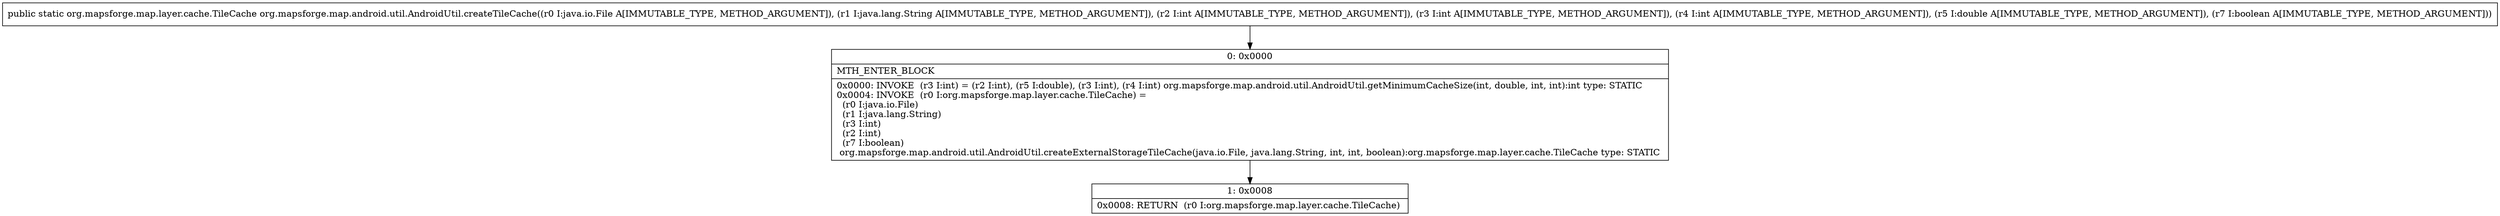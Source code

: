 digraph "CFG fororg.mapsforge.map.android.util.AndroidUtil.createTileCache(Ljava\/io\/File;Ljava\/lang\/String;IIIDZ)Lorg\/mapsforge\/map\/layer\/cache\/TileCache;" {
Node_0 [shape=record,label="{0\:\ 0x0000|MTH_ENTER_BLOCK\l|0x0000: INVOKE  (r3 I:int) = (r2 I:int), (r5 I:double), (r3 I:int), (r4 I:int) org.mapsforge.map.android.util.AndroidUtil.getMinimumCacheSize(int, double, int, int):int type: STATIC \l0x0004: INVOKE  (r0 I:org.mapsforge.map.layer.cache.TileCache) = \l  (r0 I:java.io.File)\l  (r1 I:java.lang.String)\l  (r3 I:int)\l  (r2 I:int)\l  (r7 I:boolean)\l org.mapsforge.map.android.util.AndroidUtil.createExternalStorageTileCache(java.io.File, java.lang.String, int, int, boolean):org.mapsforge.map.layer.cache.TileCache type: STATIC \l}"];
Node_1 [shape=record,label="{1\:\ 0x0008|0x0008: RETURN  (r0 I:org.mapsforge.map.layer.cache.TileCache) \l}"];
MethodNode[shape=record,label="{public static org.mapsforge.map.layer.cache.TileCache org.mapsforge.map.android.util.AndroidUtil.createTileCache((r0 I:java.io.File A[IMMUTABLE_TYPE, METHOD_ARGUMENT]), (r1 I:java.lang.String A[IMMUTABLE_TYPE, METHOD_ARGUMENT]), (r2 I:int A[IMMUTABLE_TYPE, METHOD_ARGUMENT]), (r3 I:int A[IMMUTABLE_TYPE, METHOD_ARGUMENT]), (r4 I:int A[IMMUTABLE_TYPE, METHOD_ARGUMENT]), (r5 I:double A[IMMUTABLE_TYPE, METHOD_ARGUMENT]), (r7 I:boolean A[IMMUTABLE_TYPE, METHOD_ARGUMENT])) }"];
MethodNode -> Node_0;
Node_0 -> Node_1;
}

